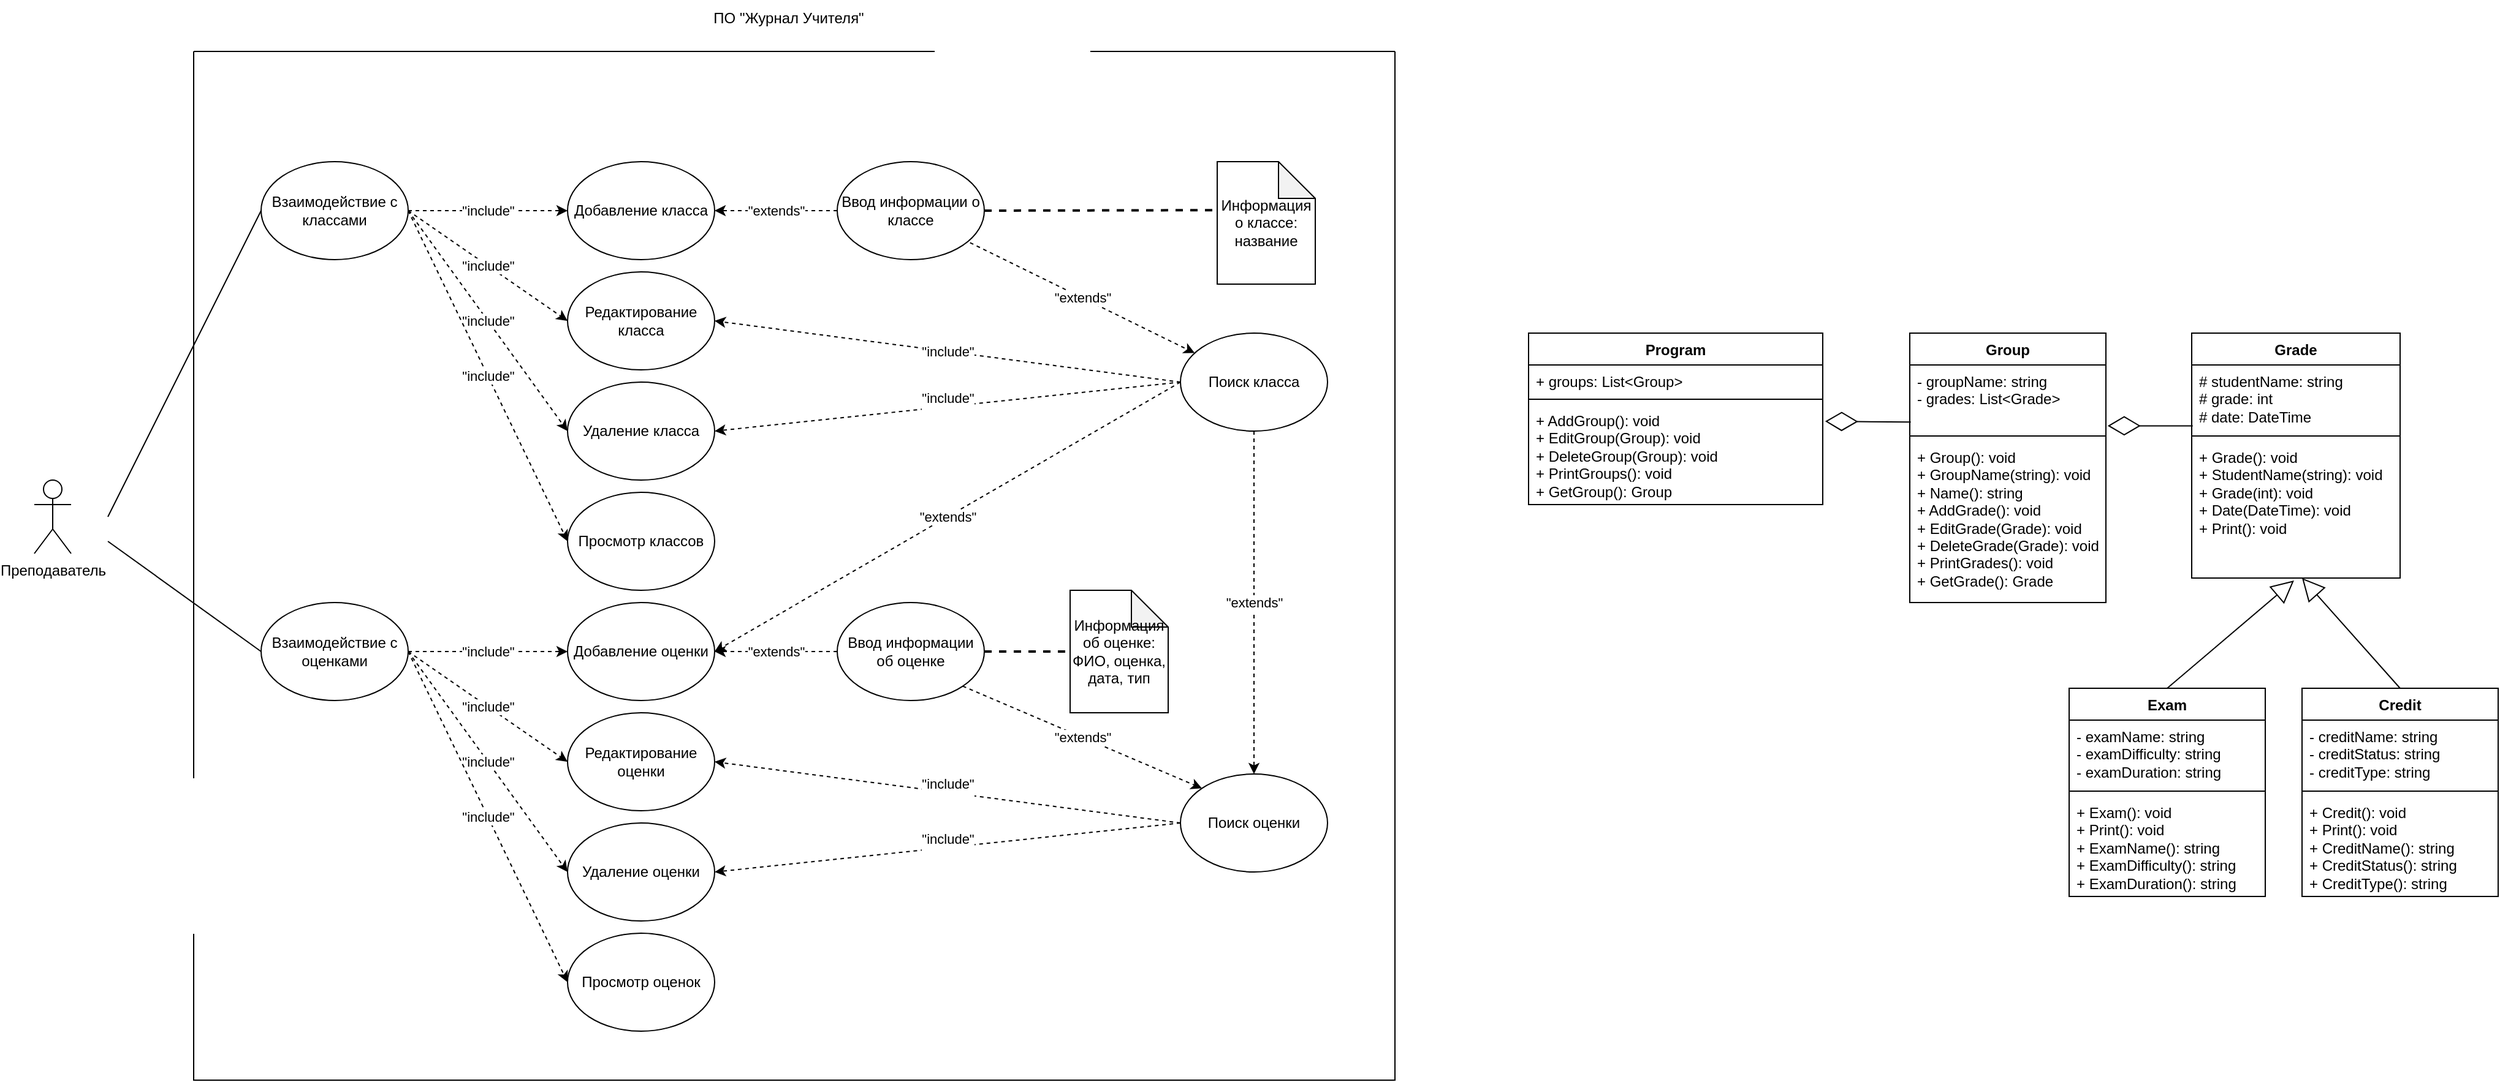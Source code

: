 <mxfile version="22.0.6" type="device">
  <diagram name="Страница — 1" id="GFOTFLtzgPRpSzbjr2tq">
    <mxGraphModel dx="1704" dy="1909" grid="1" gridSize="10" guides="1" tooltips="1" connect="1" arrows="1" fold="1" page="0" pageScale="1" pageWidth="827" pageHeight="1169" math="0" shadow="0">
      <root>
        <mxCell id="0" />
        <mxCell id="1" parent="0" />
        <mxCell id="8iNLDXX8ebmuw0ggj1p6-1" value="Преподаватель" style="shape=umlActor;verticalLabelPosition=bottom;verticalAlign=top;html=1;outlineConnect=0;" parent="1" vertex="1">
          <mxGeometry x="-150" y="-470" width="30" height="60" as="geometry" />
        </mxCell>
        <mxCell id="8iNLDXX8ebmuw0ggj1p6-35" value="" style="endArrow=none;html=1;rounded=0;entryX=0;entryY=0.5;entryDx=0;entryDy=0;" parent="1" target="8iNLDXX8ebmuw0ggj1p6-22" edge="1">
          <mxGeometry width="50" height="50" relative="1" as="geometry">
            <mxPoint x="-90" y="-440" as="sourcePoint" />
            <mxPoint x="-30" y="360" as="targetPoint" />
          </mxGeometry>
        </mxCell>
        <mxCell id="8iNLDXX8ebmuw0ggj1p6-36" value="" style="endArrow=none;html=1;rounded=0;entryX=0;entryY=0.5;entryDx=0;entryDy=0;" parent="1" target="8iNLDXX8ebmuw0ggj1p6-24" edge="1">
          <mxGeometry width="50" height="50" relative="1" as="geometry">
            <mxPoint x="-90" y="-420" as="sourcePoint" />
            <mxPoint y="260" as="targetPoint" />
          </mxGeometry>
        </mxCell>
        <mxCell id="8iNLDXX8ebmuw0ggj1p6-46" value="" style="swimlane;startSize=0;" parent="1" vertex="1">
          <mxGeometry x="-20" y="-820" width="980" height="840" as="geometry" />
        </mxCell>
        <mxCell id="8iNLDXX8ebmuw0ggj1p6-2" value="Добавление класса" style="ellipse;whiteSpace=wrap;html=1;" parent="8iNLDXX8ebmuw0ggj1p6-46" vertex="1">
          <mxGeometry x="305" y="90" width="120" height="80" as="geometry" />
        </mxCell>
        <mxCell id="8iNLDXX8ebmuw0ggj1p6-3" value="Редактирование класса" style="ellipse;whiteSpace=wrap;html=1;" parent="8iNLDXX8ebmuw0ggj1p6-46" vertex="1">
          <mxGeometry x="305" y="180" width="120" height="80" as="geometry" />
        </mxCell>
        <mxCell id="8iNLDXX8ebmuw0ggj1p6-4" value="Удаление класса" style="ellipse;whiteSpace=wrap;html=1;" parent="8iNLDXX8ebmuw0ggj1p6-46" vertex="1">
          <mxGeometry x="305" y="270" width="120" height="80" as="geometry" />
        </mxCell>
        <mxCell id="8iNLDXX8ebmuw0ggj1p6-6" value="Добавление оценки" style="ellipse;whiteSpace=wrap;html=1;" parent="8iNLDXX8ebmuw0ggj1p6-46" vertex="1">
          <mxGeometry x="305" y="450" width="120" height="80" as="geometry" />
        </mxCell>
        <mxCell id="8iNLDXX8ebmuw0ggj1p6-8" value="Удаление оценки" style="ellipse;whiteSpace=wrap;html=1;" parent="8iNLDXX8ebmuw0ggj1p6-46" vertex="1">
          <mxGeometry x="305" y="630" width="120" height="80" as="geometry" />
        </mxCell>
        <mxCell id="8iNLDXX8ebmuw0ggj1p6-9" value="Редактирование оценки" style="ellipse;whiteSpace=wrap;html=1;" parent="8iNLDXX8ebmuw0ggj1p6-46" vertex="1">
          <mxGeometry x="305" y="540" width="120" height="80" as="geometry" />
        </mxCell>
        <mxCell id="8iNLDXX8ebmuw0ggj1p6-10" value="Просмотр оценок" style="ellipse;whiteSpace=wrap;html=1;" parent="8iNLDXX8ebmuw0ggj1p6-46" vertex="1">
          <mxGeometry x="305" y="720" width="120" height="80" as="geometry" />
        </mxCell>
        <mxCell id="8iNLDXX8ebmuw0ggj1p6-11" value="Просмотр классов" style="ellipse;whiteSpace=wrap;html=1;" parent="8iNLDXX8ebmuw0ggj1p6-46" vertex="1">
          <mxGeometry x="305" y="360" width="120" height="80" as="geometry" />
        </mxCell>
        <mxCell id="8iNLDXX8ebmuw0ggj1p6-12" value="Поиск класса" style="ellipse;whiteSpace=wrap;html=1;" parent="8iNLDXX8ebmuw0ggj1p6-46" vertex="1">
          <mxGeometry x="805" y="230" width="120" height="80" as="geometry" />
        </mxCell>
        <mxCell id="8iNLDXX8ebmuw0ggj1p6-13" value="Поиск оценки" style="ellipse;whiteSpace=wrap;html=1;" parent="8iNLDXX8ebmuw0ggj1p6-46" vertex="1">
          <mxGeometry x="805" y="590" width="120" height="80" as="geometry" />
        </mxCell>
        <mxCell id="8iNLDXX8ebmuw0ggj1p6-14" value="&quot;include&quot;" style="endArrow=classic;html=1;rounded=0;dashed=1;exitX=0;exitY=0.5;exitDx=0;exitDy=0;entryX=1;entryY=0.5;entryDx=0;entryDy=0;" parent="8iNLDXX8ebmuw0ggj1p6-46" source="8iNLDXX8ebmuw0ggj1p6-12" target="8iNLDXX8ebmuw0ggj1p6-3" edge="1">
          <mxGeometry width="50" height="50" relative="1" as="geometry">
            <mxPoint x="505" y="310" as="sourcePoint" />
            <mxPoint x="555" y="260" as="targetPoint" />
          </mxGeometry>
        </mxCell>
        <mxCell id="8iNLDXX8ebmuw0ggj1p6-15" value="&#xa;&lt;span style=&quot;color: rgb(0, 0, 0); font-family: Helvetica; font-size: 11px; font-style: normal; font-variant-ligatures: normal; font-variant-caps: normal; font-weight: 400; letter-spacing: normal; orphans: 2; text-align: center; text-indent: 0px; text-transform: none; widows: 2; word-spacing: 0px; -webkit-text-stroke-width: 0px; background-color: rgb(255, 255, 255); text-decoration-thickness: initial; text-decoration-style: initial; text-decoration-color: initial; float: none; display: inline !important;&quot;&gt;&quot;include&quot;&lt;/span&gt;&#xa;&#xa;" style="endArrow=classic;html=1;rounded=0;dashed=1;exitX=0;exitY=0.5;exitDx=0;exitDy=0;entryX=1;entryY=0.5;entryDx=0;entryDy=0;" parent="8iNLDXX8ebmuw0ggj1p6-46" source="8iNLDXX8ebmuw0ggj1p6-12" target="8iNLDXX8ebmuw0ggj1p6-4" edge="1">
          <mxGeometry width="50" height="50" relative="1" as="geometry">
            <mxPoint x="595" y="310" as="sourcePoint" />
            <mxPoint x="435" y="230" as="targetPoint" />
          </mxGeometry>
        </mxCell>
        <mxCell id="8iNLDXX8ebmuw0ggj1p6-16" value="&#xa;&lt;span style=&quot;color: rgb(0, 0, 0); font-family: Helvetica; font-size: 11px; font-style: normal; font-variant-ligatures: normal; font-variant-caps: normal; font-weight: 400; letter-spacing: normal; orphans: 2; text-align: center; text-indent: 0px; text-transform: none; widows: 2; word-spacing: 0px; -webkit-text-stroke-width: 0px; background-color: rgb(255, 255, 255); text-decoration-thickness: initial; text-decoration-style: initial; text-decoration-color: initial; float: none; display: inline !important;&quot;&gt;&quot;include&quot;&lt;/span&gt;&#xa;&#xa;" style="endArrow=classic;html=1;rounded=0;exitX=0;exitY=0.5;exitDx=0;exitDy=0;entryX=1;entryY=0.5;entryDx=0;entryDy=0;dashed=1;" parent="8iNLDXX8ebmuw0ggj1p6-46" source="8iNLDXX8ebmuw0ggj1p6-13" target="8iNLDXX8ebmuw0ggj1p6-9" edge="1">
          <mxGeometry width="50" height="50" relative="1" as="geometry">
            <mxPoint x="415" y="530" as="sourcePoint" />
            <mxPoint x="465" y="480" as="targetPoint" />
          </mxGeometry>
        </mxCell>
        <mxCell id="8iNLDXX8ebmuw0ggj1p6-17" value="&#xa;&lt;span style=&quot;color: rgb(0, 0, 0); font-family: Helvetica; font-size: 11px; font-style: normal; font-variant-ligatures: normal; font-variant-caps: normal; font-weight: 400; letter-spacing: normal; orphans: 2; text-align: center; text-indent: 0px; text-transform: none; widows: 2; word-spacing: 0px; -webkit-text-stroke-width: 0px; background-color: rgb(255, 255, 255); text-decoration-thickness: initial; text-decoration-style: initial; text-decoration-color: initial; float: none; display: inline !important;&quot;&gt;&quot;include&quot;&lt;/span&gt;&#xa;&#xa;" style="endArrow=classic;html=1;rounded=0;exitX=0;exitY=0.5;exitDx=0;exitDy=0;entryX=1;entryY=0.5;entryDx=0;entryDy=0;dashed=1;" parent="8iNLDXX8ebmuw0ggj1p6-46" source="8iNLDXX8ebmuw0ggj1p6-13" target="8iNLDXX8ebmuw0ggj1p6-8" edge="1">
          <mxGeometry width="50" height="50" relative="1" as="geometry">
            <mxPoint x="535" y="560" as="sourcePoint" />
            <mxPoint x="435" y="590" as="targetPoint" />
          </mxGeometry>
        </mxCell>
        <mxCell id="8iNLDXX8ebmuw0ggj1p6-18" value="Ввод информации о классе" style="ellipse;whiteSpace=wrap;html=1;" parent="8iNLDXX8ebmuw0ggj1p6-46" vertex="1">
          <mxGeometry x="525" y="90" width="120" height="80" as="geometry" />
        </mxCell>
        <mxCell id="8iNLDXX8ebmuw0ggj1p6-19" value="Ввод информации об оценке" style="ellipse;whiteSpace=wrap;html=1;" parent="8iNLDXX8ebmuw0ggj1p6-46" vertex="1">
          <mxGeometry x="525" y="450" width="120" height="80" as="geometry" />
        </mxCell>
        <mxCell id="8iNLDXX8ebmuw0ggj1p6-20" value="&quot;extends&quot;" style="endArrow=classic;html=1;rounded=0;exitX=0;exitY=0.5;exitDx=0;exitDy=0;entryX=1;entryY=0.5;entryDx=0;entryDy=0;dashed=1;" parent="8iNLDXX8ebmuw0ggj1p6-46" source="8iNLDXX8ebmuw0ggj1p6-19" target="8iNLDXX8ebmuw0ggj1p6-6" edge="1">
          <mxGeometry width="50" height="50" relative="1" as="geometry">
            <mxPoint x="535" y="640" as="sourcePoint" />
            <mxPoint x="435" y="590" as="targetPoint" />
          </mxGeometry>
        </mxCell>
        <mxCell id="8iNLDXX8ebmuw0ggj1p6-21" value="&quot;extends&quot;" style="endArrow=classic;html=1;rounded=0;exitX=0;exitY=0.5;exitDx=0;exitDy=0;entryX=1;entryY=0.5;entryDx=0;entryDy=0;dashed=1;" parent="8iNLDXX8ebmuw0ggj1p6-46" source="8iNLDXX8ebmuw0ggj1p6-18" target="8iNLDXX8ebmuw0ggj1p6-2" edge="1">
          <mxGeometry width="50" height="50" relative="1" as="geometry">
            <mxPoint x="535" y="500" as="sourcePoint" />
            <mxPoint x="435" y="500" as="targetPoint" />
          </mxGeometry>
        </mxCell>
        <mxCell id="8iNLDXX8ebmuw0ggj1p6-22" value="Взаимодействие с классами" style="ellipse;whiteSpace=wrap;html=1;" parent="8iNLDXX8ebmuw0ggj1p6-46" vertex="1">
          <mxGeometry x="55" y="90" width="120" height="80" as="geometry" />
        </mxCell>
        <mxCell id="8iNLDXX8ebmuw0ggj1p6-24" value="Взаимодействие с оценками" style="ellipse;whiteSpace=wrap;html=1;" parent="8iNLDXX8ebmuw0ggj1p6-46" vertex="1">
          <mxGeometry x="55" y="450" width="120" height="80" as="geometry" />
        </mxCell>
        <mxCell id="8iNLDXX8ebmuw0ggj1p6-26" value="&quot;include&quot;" style="endArrow=classic;html=1;rounded=0;dashed=1;entryX=0;entryY=0.5;entryDx=0;entryDy=0;exitX=1;exitY=0.5;exitDx=0;exitDy=0;" parent="8iNLDXX8ebmuw0ggj1p6-46" source="8iNLDXX8ebmuw0ggj1p6-22" target="8iNLDXX8ebmuw0ggj1p6-2" edge="1">
          <mxGeometry width="50" height="50" relative="1" as="geometry">
            <mxPoint x="255" y="170" as="sourcePoint" />
            <mxPoint x="435" y="230" as="targetPoint" />
          </mxGeometry>
        </mxCell>
        <mxCell id="8iNLDXX8ebmuw0ggj1p6-31" value="&quot;include&quot;" style="endArrow=classic;html=1;rounded=0;dashed=1;exitX=1;exitY=0.5;exitDx=0;exitDy=0;entryX=0;entryY=0.5;entryDx=0;entryDy=0;" parent="8iNLDXX8ebmuw0ggj1p6-46" source="8iNLDXX8ebmuw0ggj1p6-24" target="8iNLDXX8ebmuw0ggj1p6-6" edge="1">
          <mxGeometry width="50" height="50" relative="1" as="geometry">
            <mxPoint x="345" y="170" as="sourcePoint" />
            <mxPoint x="275" y="170" as="targetPoint" />
          </mxGeometry>
        </mxCell>
        <mxCell id="8iNLDXX8ebmuw0ggj1p6-37" value="Информация о классе: название" style="shape=note;whiteSpace=wrap;html=1;backgroundOutline=1;darkOpacity=0.05;" parent="8iNLDXX8ebmuw0ggj1p6-46" vertex="1">
          <mxGeometry x="835" y="90" width="80" height="100" as="geometry" />
        </mxCell>
        <mxCell id="8iNLDXX8ebmuw0ggj1p6-38" value="" style="endArrow=none;dashed=1;html=1;strokeWidth=2;rounded=0;entryX=-0.005;entryY=0.396;entryDx=0;entryDy=0;entryPerimeter=0;" parent="8iNLDXX8ebmuw0ggj1p6-46" source="8iNLDXX8ebmuw0ggj1p6-18" target="8iNLDXX8ebmuw0ggj1p6-37" edge="1">
          <mxGeometry width="50" height="50" relative="1" as="geometry">
            <mxPoint x="645" y="180" as="sourcePoint" />
            <mxPoint x="810" y="130" as="targetPoint" />
          </mxGeometry>
        </mxCell>
        <mxCell id="8iNLDXX8ebmuw0ggj1p6-39" value="Информация об оценке: ФИО, оценка, дата, тип" style="shape=note;whiteSpace=wrap;html=1;backgroundOutline=1;darkOpacity=0.05;" parent="8iNLDXX8ebmuw0ggj1p6-46" vertex="1">
          <mxGeometry x="715" y="440" width="80" height="100" as="geometry" />
        </mxCell>
        <mxCell id="8iNLDXX8ebmuw0ggj1p6-40" value="&quot;extends&quot;" style="endArrow=classic;html=1;rounded=0;exitX=0;exitY=0.5;exitDx=0;exitDy=0;entryX=1;entryY=0.5;entryDx=0;entryDy=0;dashed=1;" parent="8iNLDXX8ebmuw0ggj1p6-46" source="8iNLDXX8ebmuw0ggj1p6-12" target="8iNLDXX8ebmuw0ggj1p6-6" edge="1">
          <mxGeometry width="50" height="50" relative="1" as="geometry">
            <mxPoint x="535" y="500" as="sourcePoint" />
            <mxPoint x="435" y="500" as="targetPoint" />
          </mxGeometry>
        </mxCell>
        <mxCell id="8iNLDXX8ebmuw0ggj1p6-41" value="&quot;extends&quot;" style="endArrow=classic;html=1;rounded=0;exitX=0.5;exitY=1;exitDx=0;exitDy=0;entryX=0.5;entryY=0;entryDx=0;entryDy=0;dashed=1;" parent="8iNLDXX8ebmuw0ggj1p6-46" source="8iNLDXX8ebmuw0ggj1p6-12" target="8iNLDXX8ebmuw0ggj1p6-13" edge="1">
          <mxGeometry width="50" height="50" relative="1" as="geometry">
            <mxPoint x="815" y="280" as="sourcePoint" />
            <mxPoint x="435" y="500" as="targetPoint" />
          </mxGeometry>
        </mxCell>
        <mxCell id="8iNLDXX8ebmuw0ggj1p6-42" value="" style="endArrow=none;dashed=1;html=1;strokeWidth=2;rounded=0;entryX=0;entryY=0.5;entryDx=0;entryDy=0;entryPerimeter=0;exitX=1;exitY=0.5;exitDx=0;exitDy=0;" parent="8iNLDXX8ebmuw0ggj1p6-46" source="8iNLDXX8ebmuw0ggj1p6-19" target="8iNLDXX8ebmuw0ggj1p6-39" edge="1">
          <mxGeometry width="50" height="50" relative="1" as="geometry">
            <mxPoint x="655" y="140" as="sourcePoint" />
            <mxPoint x="895" y="140" as="targetPoint" />
          </mxGeometry>
        </mxCell>
        <mxCell id="8iNLDXX8ebmuw0ggj1p6-44" value="&quot;extends&quot;" style="endArrow=classic;html=1;rounded=0;exitX=1;exitY=1;exitDx=0;exitDy=0;entryX=0;entryY=0;entryDx=0;entryDy=0;dashed=1;" parent="8iNLDXX8ebmuw0ggj1p6-46" source="8iNLDXX8ebmuw0ggj1p6-19" target="8iNLDXX8ebmuw0ggj1p6-13" edge="1">
          <mxGeometry width="50" height="50" relative="1" as="geometry">
            <mxPoint x="875" y="320" as="sourcePoint" />
            <mxPoint x="875" y="600" as="targetPoint" />
          </mxGeometry>
        </mxCell>
        <mxCell id="8iNLDXX8ebmuw0ggj1p6-45" value="&quot;extends&quot;" style="endArrow=classic;html=1;rounded=0;exitX=0.903;exitY=0.827;exitDx=0;exitDy=0;dashed=1;exitPerimeter=0;" parent="8iNLDXX8ebmuw0ggj1p6-46" source="8iNLDXX8ebmuw0ggj1p6-18" target="8iNLDXX8ebmuw0ggj1p6-12" edge="1">
          <mxGeometry width="50" height="50" relative="1" as="geometry">
            <mxPoint x="637" y="528" as="sourcePoint" />
            <mxPoint x="833" y="612" as="targetPoint" />
          </mxGeometry>
        </mxCell>
        <mxCell id="6GRpc2VGxA_-rPjEqwCp-1" value="&quot;include&quot;" style="endArrow=classic;html=1;rounded=0;dashed=1;entryX=0;entryY=0.5;entryDx=0;entryDy=0;exitX=1;exitY=0.5;exitDx=0;exitDy=0;" edge="1" parent="8iNLDXX8ebmuw0ggj1p6-46" source="8iNLDXX8ebmuw0ggj1p6-22" target="8iNLDXX8ebmuw0ggj1p6-3">
          <mxGeometry width="50" height="50" relative="1" as="geometry">
            <mxPoint x="185" y="140" as="sourcePoint" />
            <mxPoint x="315" y="140" as="targetPoint" />
          </mxGeometry>
        </mxCell>
        <mxCell id="6GRpc2VGxA_-rPjEqwCp-2" value="&quot;include&quot;" style="endArrow=classic;html=1;rounded=0;dashed=1;entryX=0;entryY=0.5;entryDx=0;entryDy=0;exitX=1;exitY=0.5;exitDx=0;exitDy=0;" edge="1" parent="8iNLDXX8ebmuw0ggj1p6-46" source="8iNLDXX8ebmuw0ggj1p6-22" target="8iNLDXX8ebmuw0ggj1p6-4">
          <mxGeometry width="50" height="50" relative="1" as="geometry">
            <mxPoint x="185" y="140" as="sourcePoint" />
            <mxPoint x="315" y="230" as="targetPoint" />
          </mxGeometry>
        </mxCell>
        <mxCell id="6GRpc2VGxA_-rPjEqwCp-3" value="&quot;include&quot;" style="endArrow=classic;html=1;rounded=0;dashed=1;entryX=0;entryY=0.5;entryDx=0;entryDy=0;exitX=1;exitY=0.5;exitDx=0;exitDy=0;" edge="1" parent="8iNLDXX8ebmuw0ggj1p6-46" source="8iNLDXX8ebmuw0ggj1p6-22" target="8iNLDXX8ebmuw0ggj1p6-11">
          <mxGeometry width="50" height="50" relative="1" as="geometry">
            <mxPoint x="185" y="140" as="sourcePoint" />
            <mxPoint x="315" y="320" as="targetPoint" />
          </mxGeometry>
        </mxCell>
        <mxCell id="6GRpc2VGxA_-rPjEqwCp-4" value="&quot;include&quot;" style="endArrow=classic;html=1;rounded=0;dashed=1;exitX=1;exitY=0.5;exitDx=0;exitDy=0;entryX=0;entryY=0.5;entryDx=0;entryDy=0;" edge="1" parent="8iNLDXX8ebmuw0ggj1p6-46" source="8iNLDXX8ebmuw0ggj1p6-24" target="8iNLDXX8ebmuw0ggj1p6-9">
          <mxGeometry width="50" height="50" relative="1" as="geometry">
            <mxPoint x="185" y="500" as="sourcePoint" />
            <mxPoint x="315" y="500" as="targetPoint" />
          </mxGeometry>
        </mxCell>
        <mxCell id="6GRpc2VGxA_-rPjEqwCp-5" value="&quot;include&quot;" style="endArrow=classic;html=1;rounded=0;dashed=1;exitX=1;exitY=0.5;exitDx=0;exitDy=0;entryX=0;entryY=0.5;entryDx=0;entryDy=0;" edge="1" parent="8iNLDXX8ebmuw0ggj1p6-46" source="8iNLDXX8ebmuw0ggj1p6-24" target="8iNLDXX8ebmuw0ggj1p6-8">
          <mxGeometry width="50" height="50" relative="1" as="geometry">
            <mxPoint x="185" y="500" as="sourcePoint" />
            <mxPoint x="315" y="590" as="targetPoint" />
          </mxGeometry>
        </mxCell>
        <mxCell id="6GRpc2VGxA_-rPjEqwCp-6" value="&quot;include&quot;" style="endArrow=classic;html=1;rounded=0;dashed=1;exitX=1;exitY=0.5;exitDx=0;exitDy=0;entryX=0;entryY=0.5;entryDx=0;entryDy=0;" edge="1" parent="8iNLDXX8ebmuw0ggj1p6-46" source="8iNLDXX8ebmuw0ggj1p6-24" target="8iNLDXX8ebmuw0ggj1p6-10">
          <mxGeometry width="50" height="50" relative="1" as="geometry">
            <mxPoint x="185" y="500" as="sourcePoint" />
            <mxPoint x="315" y="680" as="targetPoint" />
          </mxGeometry>
        </mxCell>
        <mxCell id="8iNLDXX8ebmuw0ggj1p6-48" value="ПО &quot;Журнал Учителя&quot;" style="text;html=1;align=center;verticalAlign=middle;resizable=0;points=[];autosize=1;strokeColor=none;fillColor=none;" parent="1" vertex="1">
          <mxGeometry x="390" y="-862" width="150" height="30" as="geometry" />
        </mxCell>
        <mxCell id="8iNLDXX8ebmuw0ggj1p6-49" value="Group" style="swimlane;fontStyle=1;align=center;verticalAlign=top;childLayout=stackLayout;horizontal=1;startSize=26;horizontalStack=0;resizeParent=1;resizeParentMax=0;resizeLast=0;collapsible=1;marginBottom=0;whiteSpace=wrap;html=1;" parent="1" vertex="1">
          <mxGeometry x="1380" y="-590" width="160" height="220" as="geometry" />
        </mxCell>
        <mxCell id="8iNLDXX8ebmuw0ggj1p6-50" value="- groupName: string&lt;br&gt;- grades:&amp;nbsp;List&amp;lt;Grade&amp;gt;" style="text;strokeColor=none;fillColor=none;align=left;verticalAlign=top;spacingLeft=4;spacingRight=4;overflow=hidden;rotatable=0;points=[[0,0.5],[1,0.5]];portConstraint=eastwest;whiteSpace=wrap;html=1;" parent="8iNLDXX8ebmuw0ggj1p6-49" vertex="1">
          <mxGeometry y="26" width="160" height="54" as="geometry" />
        </mxCell>
        <mxCell id="8iNLDXX8ebmuw0ggj1p6-51" value="" style="line;strokeWidth=1;fillColor=none;align=left;verticalAlign=middle;spacingTop=-1;spacingLeft=3;spacingRight=3;rotatable=0;labelPosition=right;points=[];portConstraint=eastwest;strokeColor=inherit;" parent="8iNLDXX8ebmuw0ggj1p6-49" vertex="1">
          <mxGeometry y="80" width="160" height="8" as="geometry" />
        </mxCell>
        <mxCell id="8iNLDXX8ebmuw0ggj1p6-52" value="+ Group(): void&lt;br&gt;+ GroupName(string): void&lt;br&gt;+ Name(): string&lt;br&gt;+ AddGrade(): void&lt;br&gt;+ EditGrade(Grade): void&lt;br&gt;+ DeleteGrade(Grade): void&lt;br&gt;+ PrintGrades(): void&lt;br&gt;+ GetGrade(): Grade" style="text;strokeColor=none;fillColor=none;align=left;verticalAlign=top;spacingLeft=4;spacingRight=4;overflow=hidden;rotatable=0;points=[[0,0.5],[1,0.5]];portConstraint=eastwest;whiteSpace=wrap;html=1;" parent="8iNLDXX8ebmuw0ggj1p6-49" vertex="1">
          <mxGeometry y="88" width="160" height="132" as="geometry" />
        </mxCell>
        <mxCell id="8iNLDXX8ebmuw0ggj1p6-53" value="Grade" style="swimlane;fontStyle=1;align=center;verticalAlign=top;childLayout=stackLayout;horizontal=1;startSize=26;horizontalStack=0;resizeParent=1;resizeParentMax=0;resizeLast=0;collapsible=1;marginBottom=0;whiteSpace=wrap;html=1;" parent="1" vertex="1">
          <mxGeometry x="1610" y="-590" width="170" height="200" as="geometry" />
        </mxCell>
        <mxCell id="8iNLDXX8ebmuw0ggj1p6-54" value="# studentName: string&lt;br&gt;# grade: int&lt;br&gt;# date: DateTime" style="text;strokeColor=none;fillColor=none;align=left;verticalAlign=top;spacingLeft=4;spacingRight=4;overflow=hidden;rotatable=0;points=[[0,0.5],[1,0.5]];portConstraint=eastwest;whiteSpace=wrap;html=1;" parent="8iNLDXX8ebmuw0ggj1p6-53" vertex="1">
          <mxGeometry y="26" width="170" height="54" as="geometry" />
        </mxCell>
        <mxCell id="8iNLDXX8ebmuw0ggj1p6-55" value="" style="line;strokeWidth=1;fillColor=none;align=left;verticalAlign=middle;spacingTop=-1;spacingLeft=3;spacingRight=3;rotatable=0;labelPosition=right;points=[];portConstraint=eastwest;strokeColor=inherit;" parent="8iNLDXX8ebmuw0ggj1p6-53" vertex="1">
          <mxGeometry y="80" width="170" height="8" as="geometry" />
        </mxCell>
        <mxCell id="8iNLDXX8ebmuw0ggj1p6-56" value="+ Grade(): void&lt;br&gt;+ StudentName(string): void&lt;br&gt;+ Grade(int): void&lt;br&gt;+ Date(DateTime): void&lt;br&gt;+ Print(): void" style="text;strokeColor=none;fillColor=none;align=left;verticalAlign=top;spacingLeft=4;spacingRight=4;overflow=hidden;rotatable=0;points=[[0,0.5],[1,0.5]];portConstraint=eastwest;whiteSpace=wrap;html=1;" parent="8iNLDXX8ebmuw0ggj1p6-53" vertex="1">
          <mxGeometry y="88" width="170" height="112" as="geometry" />
        </mxCell>
        <mxCell id="8iNLDXX8ebmuw0ggj1p6-57" value="Exam" style="swimlane;fontStyle=1;align=center;verticalAlign=top;childLayout=stackLayout;horizontal=1;startSize=26;horizontalStack=0;resizeParent=1;resizeParentMax=0;resizeLast=0;collapsible=1;marginBottom=0;whiteSpace=wrap;html=1;" parent="1" vertex="1">
          <mxGeometry x="1510" y="-300" width="160" height="170" as="geometry" />
        </mxCell>
        <mxCell id="8iNLDXX8ebmuw0ggj1p6-58" value="- examName: string&lt;br&gt;- examDifficulty: string&lt;br&gt;- examDuration: string" style="text;strokeColor=none;fillColor=none;align=left;verticalAlign=top;spacingLeft=4;spacingRight=4;overflow=hidden;rotatable=0;points=[[0,0.5],[1,0.5]];portConstraint=eastwest;whiteSpace=wrap;html=1;" parent="8iNLDXX8ebmuw0ggj1p6-57" vertex="1">
          <mxGeometry y="26" width="160" height="54" as="geometry" />
        </mxCell>
        <mxCell id="8iNLDXX8ebmuw0ggj1p6-59" value="" style="line;strokeWidth=1;fillColor=none;align=left;verticalAlign=middle;spacingTop=-1;spacingLeft=3;spacingRight=3;rotatable=0;labelPosition=right;points=[];portConstraint=eastwest;strokeColor=inherit;" parent="8iNLDXX8ebmuw0ggj1p6-57" vertex="1">
          <mxGeometry y="80" width="160" height="8" as="geometry" />
        </mxCell>
        <mxCell id="8iNLDXX8ebmuw0ggj1p6-60" value="+ Exam(): void&lt;br&gt;+ Print(): void&lt;br&gt;+ ExamName(): string&lt;br&gt;+ ExamDifficulty(): string&lt;br&gt;+ ExamDuration(): string" style="text;strokeColor=none;fillColor=none;align=left;verticalAlign=top;spacingLeft=4;spacingRight=4;overflow=hidden;rotatable=0;points=[[0,0.5],[1,0.5]];portConstraint=eastwest;whiteSpace=wrap;html=1;" parent="8iNLDXX8ebmuw0ggj1p6-57" vertex="1">
          <mxGeometry y="88" width="160" height="82" as="geometry" />
        </mxCell>
        <mxCell id="8iNLDXX8ebmuw0ggj1p6-61" value="Credit" style="swimlane;fontStyle=1;align=center;verticalAlign=top;childLayout=stackLayout;horizontal=1;startSize=26;horizontalStack=0;resizeParent=1;resizeParentMax=0;resizeLast=0;collapsible=1;marginBottom=0;whiteSpace=wrap;html=1;" parent="1" vertex="1">
          <mxGeometry x="1700" y="-300" width="160" height="170" as="geometry" />
        </mxCell>
        <mxCell id="8iNLDXX8ebmuw0ggj1p6-62" value="- creditName: string&lt;br&gt;- creditStatus: string&lt;br&gt;- creditType: string" style="text;strokeColor=none;fillColor=none;align=left;verticalAlign=top;spacingLeft=4;spacingRight=4;overflow=hidden;rotatable=0;points=[[0,0.5],[1,0.5]];portConstraint=eastwest;whiteSpace=wrap;html=1;" parent="8iNLDXX8ebmuw0ggj1p6-61" vertex="1">
          <mxGeometry y="26" width="160" height="54" as="geometry" />
        </mxCell>
        <mxCell id="8iNLDXX8ebmuw0ggj1p6-63" value="" style="line;strokeWidth=1;fillColor=none;align=left;verticalAlign=middle;spacingTop=-1;spacingLeft=3;spacingRight=3;rotatable=0;labelPosition=right;points=[];portConstraint=eastwest;strokeColor=inherit;" parent="8iNLDXX8ebmuw0ggj1p6-61" vertex="1">
          <mxGeometry y="80" width="160" height="8" as="geometry" />
        </mxCell>
        <mxCell id="8iNLDXX8ebmuw0ggj1p6-64" value="+ Credit(): void&lt;br&gt;+ Print(): void&lt;br&gt;+ CreditName(): string&lt;br style=&quot;border-color: var(--border-color);&quot;&gt;+ CreditStatus(): string&lt;br style=&quot;border-color: var(--border-color);&quot;&gt;+ CreditType(): string" style="text;strokeColor=none;fillColor=none;align=left;verticalAlign=top;spacingLeft=4;spacingRight=4;overflow=hidden;rotatable=0;points=[[0,0.5],[1,0.5]];portConstraint=eastwest;whiteSpace=wrap;html=1;" parent="8iNLDXX8ebmuw0ggj1p6-61" vertex="1">
          <mxGeometry y="88" width="160" height="82" as="geometry" />
        </mxCell>
        <mxCell id="8iNLDXX8ebmuw0ggj1p6-65" value="Program" style="swimlane;fontStyle=1;align=center;verticalAlign=top;childLayout=stackLayout;horizontal=1;startSize=26;horizontalStack=0;resizeParent=1;resizeParentMax=0;resizeLast=0;collapsible=1;marginBottom=0;whiteSpace=wrap;html=1;" parent="1" vertex="1">
          <mxGeometry x="1069" y="-590" width="240" height="140" as="geometry" />
        </mxCell>
        <mxCell id="8iNLDXX8ebmuw0ggj1p6-66" value="+ groups: List&amp;lt;Group&amp;gt;" style="text;strokeColor=none;fillColor=none;align=left;verticalAlign=top;spacingLeft=4;spacingRight=4;overflow=hidden;rotatable=0;points=[[0,0.5],[1,0.5]];portConstraint=eastwest;whiteSpace=wrap;html=1;" parent="8iNLDXX8ebmuw0ggj1p6-65" vertex="1">
          <mxGeometry y="26" width="240" height="24" as="geometry" />
        </mxCell>
        <mxCell id="8iNLDXX8ebmuw0ggj1p6-67" value="" style="line;strokeWidth=1;fillColor=none;align=left;verticalAlign=middle;spacingTop=-1;spacingLeft=3;spacingRight=3;rotatable=0;labelPosition=right;points=[];portConstraint=eastwest;strokeColor=inherit;" parent="8iNLDXX8ebmuw0ggj1p6-65" vertex="1">
          <mxGeometry y="50" width="240" height="8" as="geometry" />
        </mxCell>
        <mxCell id="8iNLDXX8ebmuw0ggj1p6-68" value="+ AddGroup(): void&lt;br&gt;+ EditGroup(Group): void&lt;br&gt;+ DeleteGroup(Group): void&lt;br&gt;+ PrintGroups(): void&lt;br&gt;+ GetGroup(): Group" style="text;strokeColor=none;fillColor=none;align=left;verticalAlign=top;spacingLeft=4;spacingRight=4;overflow=hidden;rotatable=0;points=[[0,0.5],[1,0.5]];portConstraint=eastwest;whiteSpace=wrap;html=1;" parent="8iNLDXX8ebmuw0ggj1p6-65" vertex="1">
          <mxGeometry y="58" width="240" height="82" as="geometry" />
        </mxCell>
        <mxCell id="8iNLDXX8ebmuw0ggj1p6-140" value="" style="endArrow=block;endSize=16;endFill=0;html=1;rounded=0;exitX=0.5;exitY=0;exitDx=0;exitDy=0;entryX=0.491;entryY=1.018;entryDx=0;entryDy=0;entryPerimeter=0;" parent="1" source="8iNLDXX8ebmuw0ggj1p6-57" target="8iNLDXX8ebmuw0ggj1p6-56" edge="1">
          <mxGeometry width="160" relative="1" as="geometry">
            <mxPoint x="1620" y="-330" as="sourcePoint" />
            <mxPoint x="1780" y="-330" as="targetPoint" />
          </mxGeometry>
        </mxCell>
        <mxCell id="8iNLDXX8ebmuw0ggj1p6-141" value="" style="endArrow=block;endSize=16;endFill=0;html=1;rounded=0;exitX=0.5;exitY=0;exitDx=0;exitDy=0;" parent="1" source="8iNLDXX8ebmuw0ggj1p6-61" edge="1">
          <mxGeometry width="160" relative="1" as="geometry">
            <mxPoint x="1600" y="-290" as="sourcePoint" />
            <mxPoint x="1700" y="-390" as="targetPoint" />
          </mxGeometry>
        </mxCell>
        <mxCell id="6GRpc2VGxA_-rPjEqwCp-7" value="" style="endArrow=diamondThin;endFill=0;endSize=24;html=1;rounded=0;exitX=0.005;exitY=0.863;exitDx=0;exitDy=0;exitPerimeter=0;entryX=1.008;entryY=0.171;entryDx=0;entryDy=0;entryPerimeter=0;" edge="1" parent="1" source="8iNLDXX8ebmuw0ggj1p6-50" target="8iNLDXX8ebmuw0ggj1p6-68">
          <mxGeometry width="160" relative="1" as="geometry">
            <mxPoint x="1290" y="-410" as="sourcePoint" />
            <mxPoint x="1450" y="-410" as="targetPoint" />
          </mxGeometry>
        </mxCell>
        <mxCell id="6GRpc2VGxA_-rPjEqwCp-8" value="" style="endArrow=diamondThin;endFill=0;endSize=24;html=1;rounded=0;exitX=0.005;exitY=0.921;exitDx=0;exitDy=0;exitPerimeter=0;entryX=1.009;entryY=0.921;entryDx=0;entryDy=0;entryPerimeter=0;" edge="1" parent="1" source="8iNLDXX8ebmuw0ggj1p6-54" target="8iNLDXX8ebmuw0ggj1p6-50">
          <mxGeometry width="160" relative="1" as="geometry">
            <mxPoint x="1391" y="-507" as="sourcePoint" />
            <mxPoint x="1321" y="-508" as="targetPoint" />
          </mxGeometry>
        </mxCell>
      </root>
    </mxGraphModel>
  </diagram>
</mxfile>
